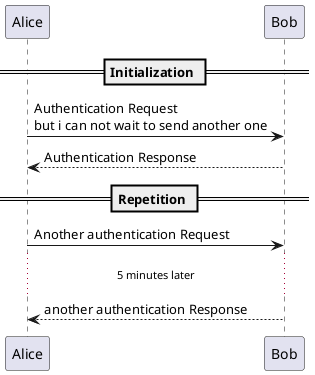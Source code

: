 @startuml seperation
== Initialization ==
Alice -> Bob: Authentication Request\nbut i can not wait to send another one
Bob --> Alice: Authentication Response
== Repetition ==
Alice -> Bob: Another authentication Request
...5 minutes later...
Alice <-- Bob: another authentication Response
@enduml
